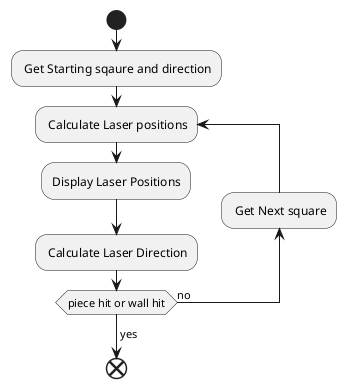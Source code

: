 @startuml
start
: Get Starting sqaure and direction;
repeat : Calculate Laser positions
:Display Laser Positions;
: Calculate Laser Direction;
backward: Get Next square;
repeat while(piece hit or wall hit) is (no)
->yes;
end
